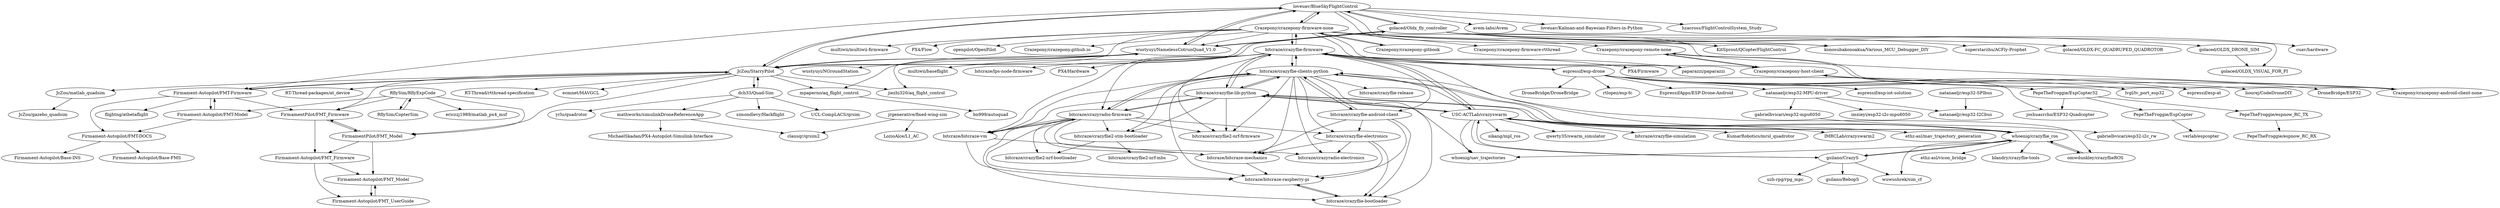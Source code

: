 digraph G {
"loveuav/BlueSkyFlightControl" -> "golaced/Oldx_fly_controller"
"loveuav/BlueSkyFlightControl" -> "wustyuyi/NamelessCotrunQuad_V1.0"
"loveuav/BlueSkyFlightControl" -> "JcZou/StarryPilot"
"loveuav/BlueSkyFlightControl" -> "avem-labs/Avem" ["e"=1]
"loveuav/BlueSkyFlightControl" -> "loveuav/Kalman-and-Bayesian-Filters-in-Python"
"loveuav/BlueSkyFlightControl" -> "KitSprout/QCopterFlightControl" ["e"=1]
"loveuav/BlueSkyFlightControl" -> "Crazepony/crazepony-firmware-none"
"loveuav/BlueSkyFlightControl" -> "hzacross/FlightControlSystem_Study"
"loveuav/BlueSkyFlightControl" -> "konosubakonoakua/Various_MCU_Debugger_DIY" ["e"=1]
"loveuav/BlueSkyFlightControl" -> "Firmament-Autopilot/FMT-Firmware"
"wustyuyi/NamelessCotrunQuad_V1.0" -> "loveuav/BlueSkyFlightControl"
"wustyuyi/NamelessCotrunQuad_V1.0" -> "mpaperno/aq_flight_control"
"wustyuyi/NamelessCotrunQuad_V1.0" -> "golaced/Oldx_fly_controller"
"wustyuyi/NamelessCotrunQuad_V1.0" -> "JcZou/StarryPilot"
"wustyuyi/NamelessCotrunQuad_V1.0" -> "jiezhi320/aq_flight_control"
"wustyuyi/NamelessCotrunQuad_V1.0" -> "wustyuyi/NGroundStation"
"bitcraze/crazyflie-clients-python" -> "bitcraze/crazyflie-lib-python"
"bitcraze/crazyflie-clients-python" -> "bitcraze/crazyradio-firmware"
"bitcraze/crazyflie-clients-python" -> "bitcraze/crazyflie-firmware"
"bitcraze/crazyflie-clients-python" -> "bitcraze/bitcraze-vm"
"bitcraze/crazyflie-clients-python" -> "bitcraze/crazyflie-android-client"
"bitcraze/crazyflie-clients-python" -> "whoenig/crazyflie_ros"
"bitcraze/crazyflie-clients-python" -> "bitcraze/crazyflie2-nrf-firmware"
"bitcraze/crazyflie-clients-python" -> "bitcraze/bitcraze-mechanics"
"bitcraze/crazyflie-clients-python" -> "bitcraze/crazyflie-electronics"
"bitcraze/crazyflie-clients-python" -> "bitcraze/crazyflie2-stm-bootloader"
"bitcraze/crazyflie-clients-python" -> "omwdunkley/crazyflieROS"
"bitcraze/crazyflie-clients-python" -> "bitcraze/crazyflie-bootloader"
"bitcraze/crazyflie-clients-python" -> "bitcraze/crazyradio-electronics"
"bitcraze/crazyflie-clients-python" -> "bitcraze/bitcraze-raspberry-pi"
"bitcraze/crazyflie-clients-python" -> "bitcraze/crazyflie-release"
"espressif/esp-drone" -> "DroneBridge/ESP32" ["e"=1]
"espressif/esp-drone" -> "DroneBridge/DroneBridge" ["e"=1]
"espressif/esp-drone" -> "rtlopez/esp-fc"
"espressif/esp-drone" -> "EspressifApps/ESP-Drone-Android"
"espressif/esp-drone" -> "bitcraze/crazyflie-firmware"
"espressif/esp-drone" -> "natanaeljr/esp32-MPU-driver"
"espressif/esp-drone" -> "espressif/esp-iot-solution" ["e"=1]
"espressif/esp-drone" -> "PepeTheFroggie/EspCopter32"
"espressif/esp-drone" -> "lvgl/lv_port_esp32" ["e"=1]
"espressif/esp-drone" -> "joshuasrcho/ESP32-Quadcopter"
"espressif/esp-drone" -> "espressif/esp-at" ["e"=1]
"espressif/esp-drone" -> "liourej/CodeDroneDIY" ["e"=1]
"bitcraze/crazyflie-firmware" -> "bitcraze/crazyflie-clients-python"
"bitcraze/crazyflie-firmware" -> "bitcraze/crazyflie-lib-python"
"bitcraze/crazyflie-firmware" -> "Crazepony/crazepony-firmware-none"
"bitcraze/crazyflie-firmware" -> "bitcraze/crazyradio-firmware"
"bitcraze/crazyflie-firmware" -> "USC-ACTLab/crazyswarm"
"bitcraze/crazyflie-firmware" -> "bitcraze/crazyflie-android-client"
"bitcraze/crazyflie-firmware" -> "whoenig/crazyflie_ros"
"bitcraze/crazyflie-firmware" -> "bitcraze/bitcraze-vm"
"bitcraze/crazyflie-firmware" -> "PX4/Firmware" ["e"=1]
"bitcraze/crazyflie-firmware" -> "paparazzi/paparazzi" ["e"=1]
"bitcraze/crazyflie-firmware" -> "bitcraze/crazyflie2-nrf-firmware"
"bitcraze/crazyflie-firmware" -> "espressif/esp-drone"
"bitcraze/crazyflie-firmware" -> "multiwii/baseflight" ["e"=1]
"bitcraze/crazyflie-firmware" -> "bitcraze/lps-node-firmware" ["e"=1]
"bitcraze/crazyflie-firmware" -> "PX4/Hardware" ["e"=1]
"bitcraze/crazyflie-android-client" -> "bitcraze/crazyflie-bootloader"
"bitcraze/crazyflie-android-client" -> "bitcraze/crazyflie-clients-python"
"bitcraze/crazyflie-android-client" -> "bitcraze/bitcraze-raspberry-pi"
"bitcraze/crazyflie-android-client" -> "bitcraze/crazyflie-electronics"
"bitcraze/crazyflie-android-client" -> "bitcraze/bitcraze-mechanics"
"Crazepony/crazepony-firmware-none" -> "Crazepony/crazepony-remote-none"
"Crazepony/crazepony-firmware-none" -> "Crazepony/crazepony-gitbook"
"Crazepony/crazepony-firmware-none" -> "bitcraze/crazyflie-firmware"
"Crazepony/crazepony-firmware-none" -> "Crazepony/crazepony-firmware-rtthread"
"Crazepony/crazepony-firmware-none" -> "Crazepony/crazepony-host-client"
"Crazepony/crazepony-firmware-none" -> "loveuav/BlueSkyFlightControl"
"Crazepony/crazepony-firmware-none" -> "multiwii/multiwii-firmware" ["e"=1]
"Crazepony/crazepony-firmware-none" -> "Crazepony/crazepony-android-client-none"
"Crazepony/crazepony-firmware-none" -> "paparazzi/paparazzi" ["e"=1]
"Crazepony/crazepony-firmware-none" -> "PX4/Flow" ["e"=1]
"Crazepony/crazepony-firmware-none" -> "KitSprout/QCopterFlightControl" ["e"=1]
"Crazepony/crazepony-firmware-none" -> "JcZou/StarryPilot"
"Crazepony/crazepony-firmware-none" -> "openpilot/OpenPilot" ["e"=1]
"Crazepony/crazepony-firmware-none" -> "wustyuyi/NamelessCotrunQuad_V1.0"
"Crazepony/crazepony-firmware-none" -> "Crazepony/crazepony.github.io"
"Crazepony/crazepony-remote-none" -> "Crazepony/crazepony-host-client"
"Crazepony/crazepony-remote-none" -> "Crazepony/crazepony-android-client-none"
"mathworks/simulinkDroneReferenceApp" -> "clausqr/qrsim2"
"mathworks/simulinkDroneReferenceApp" -> "MichaelSkadan/PX4-Autopilot-Simulink-Interface"
"golaced/Oldx_fly_controller" -> "loveuav/BlueSkyFlightControl"
"golaced/Oldx_fly_controller" -> "golaced/OLDX-FC_QUADRUPED_QUADROTOR" ["e"=1]
"golaced/Oldx_fly_controller" -> "golaced/OLDX_DRONE_SIM"
"golaced/Oldx_fly_controller" -> "wustyuyi/NamelessCotrunQuad_V1.0"
"golaced/Oldx_fly_controller" -> "JcZou/StarryPilot"
"golaced/Oldx_fly_controller" -> "golaced/OLDX_VISUAL_FOR_PI"
"golaced/Oldx_fly_controller" -> "cuav/hardware" ["e"=1]
"golaced/Oldx_fly_controller" -> "superstarzhu/ACFly-Prophet"
"golaced/Oldx_fly_controller" -> "konosubakonoakua/Various_MCU_Debugger_DIY" ["e"=1]
"Firmament-Autopilot/FMT-Model" -> "Firmament-Autopilot/FMT-Firmware"
"Firmament-Autopilot/FMT-Model" -> "Firmament-Autopilot/FMT-DOCS"
"Firmament-Autopilot/FMT_Firmware" -> "Firmament-Autopilot/FMT_Model"
"Firmament-Autopilot/FMT_Firmware" -> "Firmament-Autopilot/FMT_UserGuide"
"Firmament-Autopilot/FMT_Model" -> "Firmament-Autopilot/FMT_UserGuide"
"Firmament-Autopilot/FMT_UserGuide" -> "Firmament-Autopilot/FMT_Model"
"FirmamentPilot/FMT_Firmware" -> "FirmamentPilot/FMT_Model"
"FirmamentPilot/FMT_Firmware" -> "Firmament-Autopilot/FMT_Firmware"
"FirmamentPilot/FMT_Model" -> "FirmamentPilot/FMT_Firmware"
"FirmamentPilot/FMT_Model" -> "Firmament-Autopilot/FMT_Firmware"
"FirmamentPilot/FMT_Model" -> "Firmament-Autopilot/FMT_Model"
"JcZou/StarryPilot" -> "Firmament-Autopilot/FMT-Firmware"
"JcZou/StarryPilot" -> "loveuav/BlueSkyFlightControl"
"JcZou/StarryPilot" -> "JcZou/matlab_quadsim"
"JcZou/StarryPilot" -> "FirmamentPilot/FMT_Firmware"
"JcZou/StarryPilot" -> "wustyuyi/NamelessCotrunQuad_V1.0"
"JcZou/StarryPilot" -> "golaced/Oldx_fly_controller"
"JcZou/StarryPilot" -> "mpaperno/aq_flight_control"
"JcZou/StarryPilot" -> "RT-Thread-packages/at_device" ["e"=1]
"JcZou/StarryPilot" -> "jiezhi320/aq_flight_control"
"JcZou/StarryPilot" -> "dch33/Quad-Sim"
"JcZou/StarryPilot" -> "RT-Thread/rtthread-specification" ["e"=1]
"JcZou/StarryPilot" -> "FirmamentPilot/FMT_Model"
"JcZou/StarryPilot" -> "ecmnet/MAVGCL" ["e"=1]
"RflySim/RflyExpCode" -> "RflySim/CopterSim"
"RflySim/RflyExpCode" -> "FirmamentPilot/FMT_Model"
"RflySim/RflyExpCode" -> "FirmamentPilot/FMT_Firmware"
"RflySim/RflyExpCode" -> "ericzzj1989/matlab_px4_msf"
"RflySim/RflyExpCode" -> "Firmament-Autopilot/FMT-Model"
"golaced/OLDX_DRONE_SIM" -> "golaced/OLDX_VISUAL_FOR_PI"
"mpaperno/aq_flight_control" -> "bn999/autoquad"
"RflySim/CopterSim" -> "RflySim/RflyExpCode"
"Firmament-Autopilot/FMT-DOCS" -> "Firmament-Autopilot/Base-FMS"
"Firmament-Autopilot/FMT-DOCS" -> "Firmament-Autopilot/Base-INS"
"gsilano/CrazyS" -> "USC-ACTLab/crazyswarm"
"gsilano/CrazyS" -> "whoenig/crazyflie_ros"
"gsilano/CrazyS" -> "wuwushrek/sim_cf"
"gsilano/CrazyS" -> "uzh-rpg/rpg_mpc" ["e"=1]
"gsilano/CrazyS" -> "gsilano/BebopS"
"natanaeljr/esp32-MPU-driver" -> "gabrielbvicari/esp32-mpu6050"
"natanaeljr/esp32-MPU-driver" -> "natanaeljr/esp32-I2Cbus"
"natanaeljr/esp32-MPU-driver" -> "imxieyi/esp32-i2c-mpu6050"
"PepeTheFroggie/EspCopter" -> "verlab/espcopter"
"Firmament-Autopilot/FMT-Firmware" -> "Firmament-Autopilot/FMT-Model"
"Firmament-Autopilot/FMT-Firmware" -> "JcZou/StarryPilot"
"Firmament-Autopilot/FMT-Firmware" -> "Firmament-Autopilot/FMT-DOCS"
"Firmament-Autopilot/FMT-Firmware" -> "FirmamentPilot/FMT_Firmware"
"Firmament-Autopilot/FMT-Firmware" -> "flightng/atbetaflight" ["e"=1]
"Crazepony/crazepony-gitbook" -> "Crazepony/crazepony-firmware-none"
"bitcraze/crazyradio-firmware" -> "bitcraze/crazyradio-electronics"
"bitcraze/crazyradio-firmware" -> "bitcraze/bitcraze-vm"
"bitcraze/crazyradio-firmware" -> "bitcraze/crazyflie-bootloader"
"bitcraze/crazyradio-firmware" -> "bitcraze/crazyflie-clients-python"
"bitcraze/crazyradio-firmware" -> "bitcraze/crazyflie2-stm-bootloader"
"bitcraze/crazyradio-firmware" -> "bitcraze/crazyflie2-nrf-firmware"
"bitcraze/crazyradio-firmware" -> "bitcraze/bitcraze-mechanics"
"bitcraze/crazyradio-firmware" -> "bitcraze/bitcraze-raspberry-pi"
"bitcraze/crazyradio-firmware" -> "bitcraze/crazyflie2-nrf-bootloader"
"bitcraze/crazyradio-firmware" -> "bitcraze/crazyflie-electronics"
"bitcraze/crazyradio-firmware" -> "bitcraze/crazyflie-lib-python"
"PepeTheFroggie/espnow_RC_TX" -> "PepeTheFroggie/espnow_RC_RX"
"dch33/Quad-Sim" -> "mathworks/simulinkDroneReferenceApp"
"dch33/Quad-Sim" -> "JcZou/StarryPilot"
"dch33/Quad-Sim" -> "yrlu/quadrotor" ["e"=1]
"dch33/Quad-Sim" -> "simondlevy/Hackflight" ["e"=1]
"dch33/Quad-Sim" -> "UCL-CompLACS/qrsim"
"Crazepony/crazepony-host-client" -> "Crazepony/crazepony-android-client-none"
"Crazepony/crazepony-host-client" -> "Crazepony/crazepony-remote-none"
"omwdunkley/crazyflieROS" -> "whoenig/crazyflie_ros"
"whoenig/crazyflie_ros" -> "omwdunkley/crazyflieROS"
"whoenig/crazyflie_ros" -> "gsilano/CrazyS"
"whoenig/crazyflie_ros" -> "USC-ACTLab/crazyswarm"
"whoenig/crazyflie_ros" -> "bitcraze/crazyflie-clients-python"
"whoenig/crazyflie_ros" -> "bitcraze/crazyflie-lib-python"
"whoenig/crazyflie_ros" -> "wuwushrek/sim_cf"
"whoenig/crazyflie_ros" -> "ethz-asl/vicon_bridge"
"whoenig/crazyflie_ros" -> "whoenig/uav_trajectories"
"whoenig/crazyflie_ros" -> "blandry/crazyflie-tools"
"natanaeljr/esp32-SPIbus" -> "natanaeljr/esp32-I2Cbus"
"Crazepony/crazepony-android-client-none" -> "Crazepony/crazepony-host-client"
"Crazepony/crazepony-android-client-none" -> "Crazepony/crazepony-remote-none"
"USC-ACTLab/crazyswarm" -> "gsilano/CrazyS"
"USC-ACTLab/crazyswarm" -> "whoenig/crazyflie_ros"
"USC-ACTLab/crazyswarm" -> "bitcraze/crazyflie-lib-python"
"USC-ACTLab/crazyswarm" -> "IMRCLab/crazyswarm2"
"USC-ACTLab/crazyswarm" -> "whoenig/uav_trajectories"
"USC-ACTLab/crazyswarm" -> "bitcraze/crazyflie-clients-python"
"USC-ACTLab/crazyswarm" -> "bitcraze/crazyflie-firmware"
"USC-ACTLab/crazyswarm" -> "ethz-asl/mav_trajectory_generation" ["e"=1]
"USC-ACTLab/crazyswarm" -> "sikang/mpl_ros" ["e"=1]
"USC-ACTLab/crazyswarm" -> "qwerty35/swarm_simulator" ["e"=1]
"USC-ACTLab/crazyswarm" -> "bitcraze/crazyflie-simulation"
"USC-ACTLab/crazyswarm" -> "KumarRobotics/mrsl_quadrotor" ["e"=1]
"bitcraze/crazyflie-lib-python" -> "bitcraze/crazyflie-clients-python"
"bitcraze/crazyflie-lib-python" -> "bitcraze/crazyflie-firmware"
"bitcraze/crazyflie-lib-python" -> "bitcraze/crazyradio-firmware"
"bitcraze/crazyflie-lib-python" -> "USC-ACTLab/crazyswarm"
"bitcraze/crazyflie-lib-python" -> "whoenig/crazyflie_ros"
"bitcraze/crazyflie-lib-python" -> "whoenig/uav_trajectories"
"bitcraze/crazyflie-lib-python" -> "bitcraze/bitcraze-vm"
"bitcraze/crazyflie-lib-python" -> "bitcraze/crazyflie2-nrf-firmware"
"bitcraze/crazyflie-lib-python" -> "bitcraze/crazyflie2-stm-bootloader"
"PepeTheFroggie/EspCopter32" -> "PepeTheFroggie/espnow_RC_TX"
"PepeTheFroggie/EspCopter32" -> "PepeTheFroggie/EspCopter"
"PepeTheFroggie/EspCopter32" -> "joshuasrcho/ESP32-Quadcopter"
"jrgenerative/fixed-wing-sim" -> "LozioAlce/L1_AC"
"jrgenerative/fixed-wing-sim" -> "clausqr/qrsim2"
"JcZou/matlab_quadsim" -> "JcZou/gazebo_quadsim"
"gabrielbvicari/esp32-mpu6050" -> "gabrielbvicari/esp32-i2c_rw"
"bitcraze/bitcraze-raspberry-pi" -> "bitcraze/crazyflie-bootloader"
"bitcraze/bitcraze-mechanics" -> "bitcraze/bitcraze-raspberry-pi"
"bitcraze/bitcraze-vm" -> "bitcraze/bitcraze-raspberry-pi"
"bitcraze/bitcraze-vm" -> "bitcraze/bitcraze-mechanics"
"bitcraze/bitcraze-vm" -> "bitcraze/crazyradio-firmware"
"bitcraze/crazyflie-bootloader" -> "bitcraze/bitcraze-raspberry-pi"
"bitcraze/crazyflie-electronics" -> "bitcraze/crazyflie-bootloader"
"bitcraze/crazyflie-electronics" -> "bitcraze/crazyradio-electronics"
"bitcraze/crazyflie-electronics" -> "bitcraze/bitcraze-raspberry-pi"
"bitcraze/crazyflie-electronics" -> "bitcraze/bitcraze-mechanics"
"bitcraze/crazyflie2-stm-bootloader" -> "bitcraze/crazyflie2-nrf-bootloader"
"bitcraze/crazyflie2-stm-bootloader" -> "bitcraze/crazyflie2-nrf-mbs"
"loveuav/BlueSkyFlightControl" ["l"="27.446,43.372"]
"golaced/Oldx_fly_controller" ["l"="27.481,43.383"]
"wustyuyi/NamelessCotrunQuad_V1.0" ["l"="27.467,43.369"]
"JcZou/StarryPilot" ["l"="27.473,43.351"]
"avem-labs/Avem" ["l"="-31.7,41.505"]
"loveuav/Kalman-and-Bayesian-Filters-in-Python" ["l"="27.452,43.397"]
"KitSprout/QCopterFlightControl" ["l"="29.027,43.779"]
"Crazepony/crazepony-firmware-none" ["l"="27.4,43.388"]
"hzacross/FlightControlSystem_Study" ["l"="27.436,43.387"]
"konosubakonoakua/Various_MCU_Debugger_DIY" ["l"="-31.552,41.529"]
"Firmament-Autopilot/FMT-Firmware" ["l"="27.471,43.33"]
"mpaperno/aq_flight_control" ["l"="27.499,43.36"]
"jiezhi320/aq_flight_control" ["l"="27.45,43.35"]
"wustyuyi/NGroundStation" ["l"="27.51,43.378"]
"bitcraze/crazyflie-clients-python" ["l"="27.271,43.409"]
"bitcraze/crazyflie-lib-python" ["l"="27.28,43.42"]
"bitcraze/crazyradio-firmware" ["l"="27.281,43.398"]
"bitcraze/crazyflie-firmware" ["l"="27.311,43.423"]
"bitcraze/bitcraze-vm" ["l"="27.296,43.402"]
"bitcraze/crazyflie-android-client" ["l"="27.264,43.397"]
"whoenig/crazyflie_ros" ["l"="27.26,43.44"]
"bitcraze/crazyflie2-nrf-firmware" ["l"="27.296,43.412"]
"bitcraze/bitcraze-mechanics" ["l"="27.281,43.383"]
"bitcraze/crazyflie-electronics" ["l"="27.261,43.38"]
"bitcraze/crazyflie2-stm-bootloader" ["l"="27.299,43.392"]
"omwdunkley/crazyflieROS" ["l"="27.281,43.442"]
"bitcraze/crazyflie-bootloader" ["l"="27.254,43.387"]
"bitcraze/crazyradio-electronics" ["l"="27.249,43.395"]
"bitcraze/bitcraze-raspberry-pi" ["l"="27.272,43.388"]
"bitcraze/crazyflie-release" ["l"="27.229,43.398"]
"espressif/esp-drone" ["l"="27.325,43.475"]
"DroneBridge/ESP32" ["l"="27.721,42.778"]
"DroneBridge/DroneBridge" ["l"="27.706,42.81"]
"rtlopez/esp-fc" ["l"="27.347,43.489"]
"EspressifApps/ESP-Drone-Android" ["l"="27.349,43.473"]
"natanaeljr/esp32-MPU-driver" ["l"="27.359,43.516"]
"espressif/esp-iot-solution" ["l"="-35.624,39.747"]
"PepeTheFroggie/EspCopter32" ["l"="27.301,43.511"]
"lvgl/lv_port_esp32" ["l"="-35.61,39.709"]
"joshuasrcho/ESP32-Quadcopter" ["l"="27.312,43.495"]
"espressif/esp-at" ["l"="-35.67,39.714"]
"liourej/CodeDroneDIY" ["l"="-32.7,41.838"]
"USC-ACTLab/crazyswarm" ["l"="27.256,43.427"]
"PX4/Firmware" ["l"="27.602,42.869"]
"paparazzi/paparazzi" ["l"="27.616,42.847"]
"multiwii/baseflight" ["l"="27.717,42.829"]
"bitcraze/lps-node-firmware" ["l"="29.069,43.919"]
"PX4/Hardware" ["l"="27.57,42.847"]
"Crazepony/crazepony-remote-none" ["l"="27.408,43.417"]
"Crazepony/crazepony-gitbook" ["l"="27.378,43.372"]
"Crazepony/crazepony-firmware-rtthread" ["l"="27.402,43.366"]
"Crazepony/crazepony-host-client" ["l"="27.415,43.407"]
"multiwii/multiwii-firmware" ["l"="27.675,42.827"]
"Crazepony/crazepony-android-client-none" ["l"="27.398,43.409"]
"PX4/Flow" ["l"="27.549,42.837"]
"openpilot/OpenPilot" ["l"="27.658,42.839"]
"Crazepony/crazepony.github.io" ["l"="27.374,43.398"]
"mathworks/simulinkDroneReferenceApp" ["l"="27.581,43.333"]
"clausqr/qrsim2" ["l"="27.616,43.323"]
"MichaelSkadan/PX4-Autopilot-Simulink-Interface" ["l"="27.601,43.342"]
"golaced/OLDX-FC_QUADRUPED_QUADROTOR" ["l"="28.25,42.253"]
"golaced/OLDX_DRONE_SIM" ["l"="27.506,43.407"]
"golaced/OLDX_VISUAL_FOR_PI" ["l"="27.505,43.394"]
"cuav/hardware" ["l"="27.61,42.948"]
"superstarzhu/ACFly-Prophet" ["l"="27.483,43.402"]
"Firmament-Autopilot/FMT-Model" ["l"="27.473,43.308"]
"Firmament-Autopilot/FMT-DOCS" ["l"="27.493,43.308"]
"Firmament-Autopilot/FMT_Firmware" ["l"="27.438,43.31"]
"Firmament-Autopilot/FMT_Model" ["l"="27.426,43.314"]
"Firmament-Autopilot/FMT_UserGuide" ["l"="27.42,43.305"]
"FirmamentPilot/FMT_Firmware" ["l"="27.458,43.317"]
"FirmamentPilot/FMT_Model" ["l"="27.444,43.32"]
"JcZou/matlab_quadsim" ["l"="27.499,43.334"]
"RT-Thread-packages/at_device" ["l"="-31.529,41.42"]
"dch33/Quad-Sim" ["l"="27.527,43.341"]
"RT-Thread/rtthread-specification" ["l"="-31.468,41.397"]
"ecmnet/MAVGCL" ["l"="27.471,42.982"]
"RflySim/RflyExpCode" ["l"="27.452,43.293"]
"RflySim/CopterSim" ["l"="27.458,43.275"]
"ericzzj1989/matlab_px4_msf" ["l"="27.434,43.275"]
"bn999/autoquad" ["l"="27.526,43.364"]
"Firmament-Autopilot/Base-FMS" ["l"="27.499,43.293"]
"Firmament-Autopilot/Base-INS" ["l"="27.509,43.299"]
"gsilano/CrazyS" ["l"="27.237,43.448"]
"wuwushrek/sim_cf" ["l"="27.244,43.461"]
"uzh-rpg/rpg_mpc" ["l"="27.933,43.614"]
"gsilano/BebopS" ["l"="27.209,43.468"]
"gabrielbvicari/esp32-mpu6050" ["l"="27.386,43.524"]
"natanaeljr/esp32-I2Cbus" ["l"="27.37,43.54"]
"imxieyi/esp32-i2c-mpu6050" ["l"="27.349,43.533"]
"PepeTheFroggie/EspCopter" ["l"="27.275,43.529"]
"verlab/espcopter" ["l"="27.258,43.544"]
"flightng/atbetaflight" ["l"="27.865,42.771"]
"bitcraze/crazyflie2-nrf-bootloader" ["l"="27.297,43.38"]
"PepeTheFroggie/espnow_RC_TX" ["l"="27.301,43.534"]
"PepeTheFroggie/espnow_RC_RX" ["l"="27.301,43.55"]
"yrlu/quadrotor" ["l"="27.903,43.586"]
"simondlevy/Hackflight" ["l"="-32.7,41.81"]
"UCL-CompLACS/qrsim" ["l"="27.549,43.33"]
"ethz-asl/vicon_bridge" ["l"="27.212,43.448"]
"whoenig/uav_trajectories" ["l"="27.24,43.428"]
"blandry/crazyflie-tools" ["l"="27.263,43.468"]
"natanaeljr/esp32-SPIbus" ["l"="27.376,43.557"]
"IMRCLab/crazyswarm2" ["l"="27.222,43.416"]
"ethz-asl/mav_trajectory_generation" ["l"="27.933,43.574"]
"sikang/mpl_ros" ["l"="27.92,43.575"]
"qwerty35/swarm_simulator" ["l"="28.518,42.979"]
"bitcraze/crazyflie-simulation" ["l"="27.218,43.428"]
"KumarRobotics/mrsl_quadrotor" ["l"="27.974,43.567"]
"jrgenerative/fixed-wing-sim" ["l"="27.644,43.316"]
"LozioAlce/L1_AC" ["l"="27.667,43.311"]
"JcZou/gazebo_quadsim" ["l"="27.515,43.32"]
"gabrielbvicari/esp32-i2c_rw" ["l"="27.404,43.532"]
"bitcraze/crazyflie2-nrf-mbs" ["l"="27.313,43.378"]
}